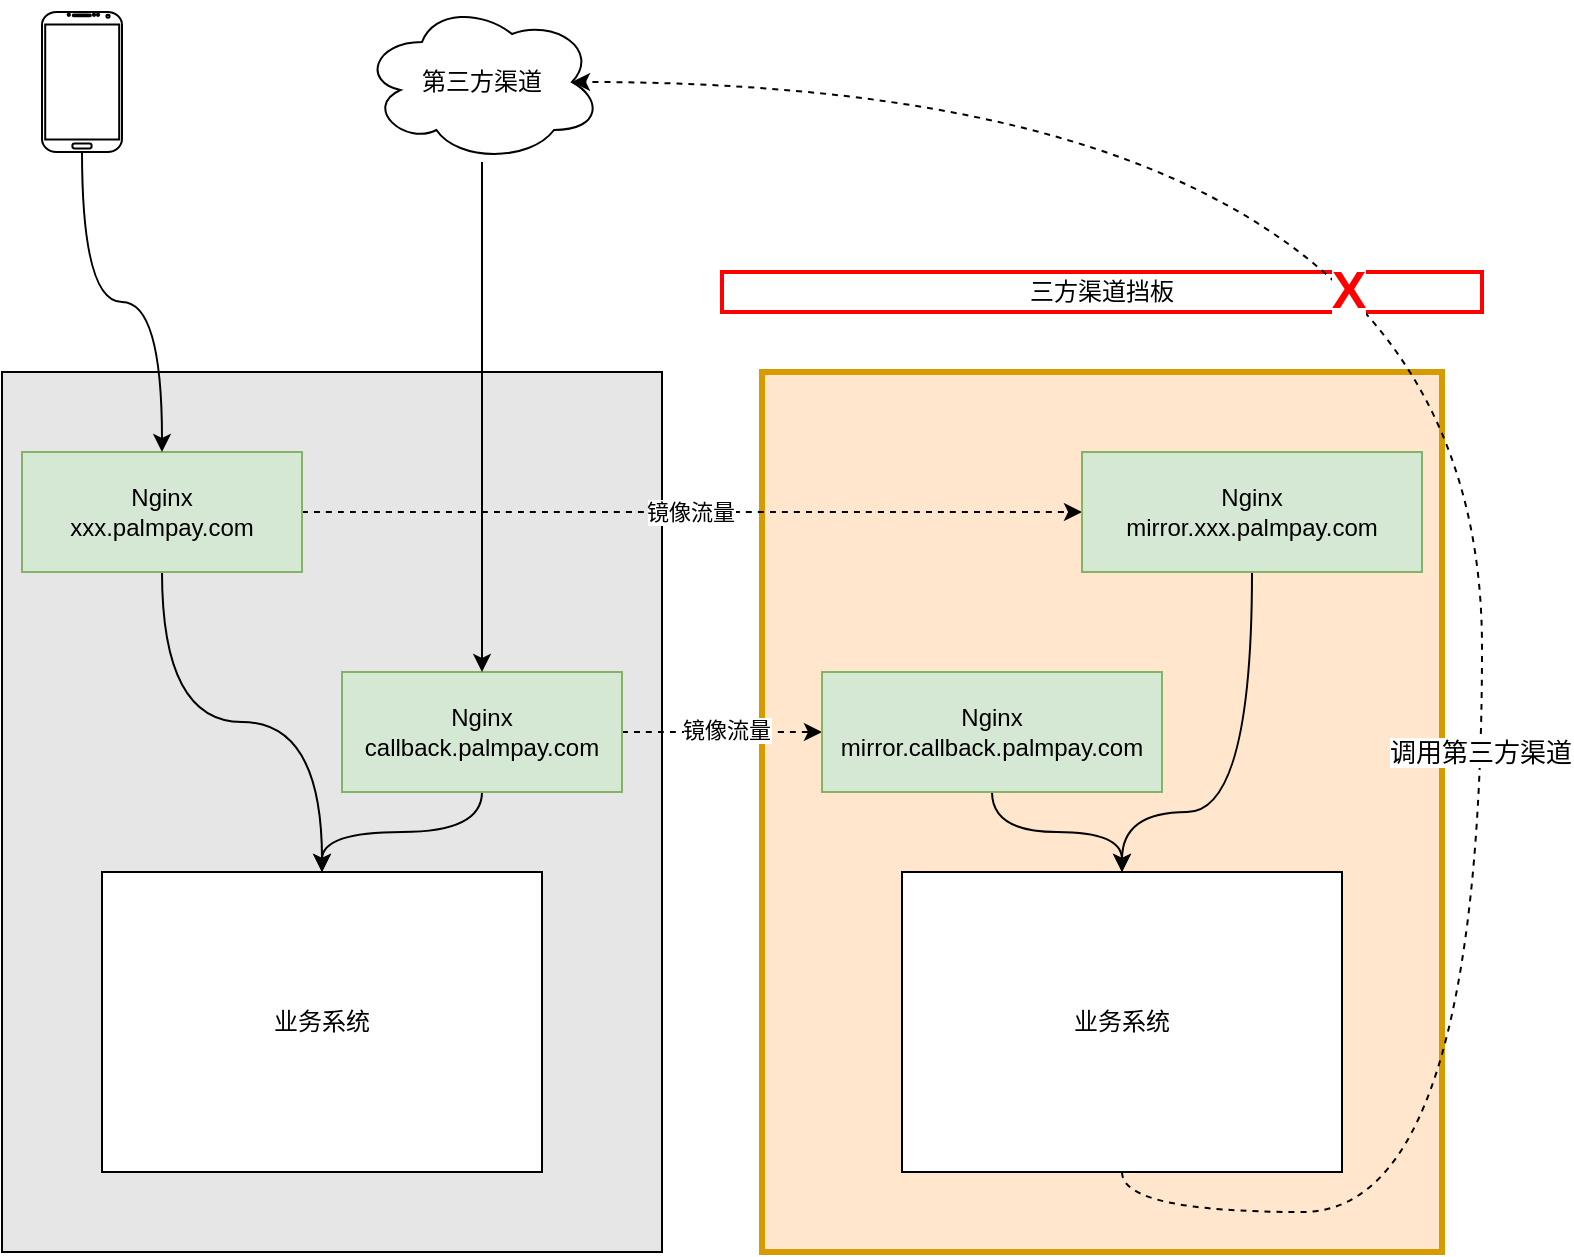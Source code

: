<mxfile version="20.4.0" type="github">
  <diagram id="OdbRNoy3vFBOWcBV_3Qq" name="第 1 页">
    <mxGraphModel dx="1298" dy="834" grid="1" gridSize="10" guides="1" tooltips="1" connect="1" arrows="1" fold="1" page="1" pageScale="1" pageWidth="827" pageHeight="1169" math="0" shadow="0">
      <root>
        <mxCell id="0" />
        <mxCell id="1" parent="0" />
        <mxCell id="q8unGH8EVhy42DJwBZNV-2" value="" style="verticalLabelPosition=bottom;verticalAlign=top;html=1;shadow=0;dashed=0;strokeWidth=1;shape=mxgraph.android.phone2;strokeColor=#000000;" vertex="1" parent="1">
          <mxGeometry x="60" y="70" width="40" height="70" as="geometry" />
        </mxCell>
        <mxCell id="q8unGH8EVhy42DJwBZNV-4" value="" style="rounded=0;whiteSpace=wrap;html=1;fillColor=#E6E6E6;" vertex="1" parent="1">
          <mxGeometry x="40" y="250" width="330" height="440" as="geometry" />
        </mxCell>
        <mxCell id="q8unGH8EVhy42DJwBZNV-5" value="" style="rounded=0;whiteSpace=wrap;html=1;fillColor=#ffe6cc;strokeColor=#d79b00;strokeWidth=3;" vertex="1" parent="1">
          <mxGeometry x="420" y="250" width="340" height="440" as="geometry" />
        </mxCell>
        <mxCell id="q8unGH8EVhy42DJwBZNV-9" style="edgeStyle=orthogonalEdgeStyle;curved=1;rounded=0;orthogonalLoop=1;jettySize=auto;html=1;dashed=1;" edge="1" parent="1" source="q8unGH8EVhy42DJwBZNV-6" target="q8unGH8EVhy42DJwBZNV-8">
          <mxGeometry relative="1" as="geometry" />
        </mxCell>
        <mxCell id="q8unGH8EVhy42DJwBZNV-10" value="镜像流量" style="edgeLabel;html=1;align=center;verticalAlign=middle;resizable=0;points=[];" vertex="1" connectable="0" parent="q8unGH8EVhy42DJwBZNV-9">
          <mxGeometry x="-0.104" y="3" relative="1" as="geometry">
            <mxPoint x="19" y="3" as="offset" />
          </mxGeometry>
        </mxCell>
        <mxCell id="q8unGH8EVhy42DJwBZNV-17" style="edgeStyle=orthogonalEdgeStyle;curved=1;rounded=0;orthogonalLoop=1;jettySize=auto;html=1;entryX=0.5;entryY=0;entryDx=0;entryDy=0;" edge="1" parent="1" source="q8unGH8EVhy42DJwBZNV-6" target="q8unGH8EVhy42DJwBZNV-15">
          <mxGeometry relative="1" as="geometry" />
        </mxCell>
        <mxCell id="q8unGH8EVhy42DJwBZNV-6" value="Nginx&lt;br&gt;xxx.palmpay.com" style="rounded=0;whiteSpace=wrap;html=1;strokeColor=#82b366;fillColor=#d5e8d4;" vertex="1" parent="1">
          <mxGeometry x="50" y="290" width="140" height="60" as="geometry" />
        </mxCell>
        <mxCell id="q8unGH8EVhy42DJwBZNV-7" style="edgeStyle=orthogonalEdgeStyle;rounded=0;orthogonalLoop=1;jettySize=auto;html=1;entryX=0.5;entryY=0;entryDx=0;entryDy=0;curved=1;exitX=0.5;exitY=0.993;exitDx=0;exitDy=0;exitPerimeter=0;" edge="1" parent="1" source="q8unGH8EVhy42DJwBZNV-2" target="q8unGH8EVhy42DJwBZNV-6">
          <mxGeometry relative="1" as="geometry" />
        </mxCell>
        <mxCell id="q8unGH8EVhy42DJwBZNV-21" style="edgeStyle=orthogonalEdgeStyle;curved=1;rounded=0;orthogonalLoop=1;jettySize=auto;html=1;entryX=0.5;entryY=0;entryDx=0;entryDy=0;" edge="1" parent="1" source="q8unGH8EVhy42DJwBZNV-8" target="q8unGH8EVhy42DJwBZNV-16">
          <mxGeometry relative="1" as="geometry">
            <Array as="points">
              <mxPoint x="665" y="470" />
              <mxPoint x="600" y="470" />
            </Array>
          </mxGeometry>
        </mxCell>
        <mxCell id="q8unGH8EVhy42DJwBZNV-8" value="Nginx&lt;br&gt;mirror.xxx.palmpay.com" style="rounded=0;whiteSpace=wrap;html=1;strokeColor=#82b366;fillColor=#d5e8d4;" vertex="1" parent="1">
          <mxGeometry x="580" y="290" width="170" height="60" as="geometry" />
        </mxCell>
        <mxCell id="q8unGH8EVhy42DJwBZNV-13" style="edgeStyle=orthogonalEdgeStyle;curved=1;rounded=0;orthogonalLoop=1;jettySize=auto;html=1;entryX=0;entryY=0.5;entryDx=0;entryDy=0;dashed=1;" edge="1" parent="1" source="q8unGH8EVhy42DJwBZNV-11" target="q8unGH8EVhy42DJwBZNV-12">
          <mxGeometry relative="1" as="geometry" />
        </mxCell>
        <mxCell id="q8unGH8EVhy42DJwBZNV-14" value="镜像流量" style="edgeLabel;html=1;align=center;verticalAlign=middle;resizable=0;points=[];" vertex="1" connectable="0" parent="q8unGH8EVhy42DJwBZNV-13">
          <mxGeometry x="0.029" y="2" relative="1" as="geometry">
            <mxPoint y="1" as="offset" />
          </mxGeometry>
        </mxCell>
        <mxCell id="q8unGH8EVhy42DJwBZNV-18" style="edgeStyle=orthogonalEdgeStyle;curved=1;rounded=0;orthogonalLoop=1;jettySize=auto;html=1;entryX=0.5;entryY=0;entryDx=0;entryDy=0;" edge="1" parent="1" source="q8unGH8EVhy42DJwBZNV-11" target="q8unGH8EVhy42DJwBZNV-15">
          <mxGeometry relative="1" as="geometry" />
        </mxCell>
        <mxCell id="q8unGH8EVhy42DJwBZNV-11" value="Nginx&lt;br&gt;callback.palmpay.com" style="rounded=0;whiteSpace=wrap;html=1;strokeColor=#82b366;fillColor=#d5e8d4;" vertex="1" parent="1">
          <mxGeometry x="210" y="400" width="140" height="60" as="geometry" />
        </mxCell>
        <mxCell id="q8unGH8EVhy42DJwBZNV-22" style="edgeStyle=orthogonalEdgeStyle;curved=1;rounded=0;orthogonalLoop=1;jettySize=auto;html=1;entryX=0.5;entryY=0;entryDx=0;entryDy=0;" edge="1" parent="1" source="q8unGH8EVhy42DJwBZNV-12" target="q8unGH8EVhy42DJwBZNV-16">
          <mxGeometry relative="1" as="geometry" />
        </mxCell>
        <mxCell id="q8unGH8EVhy42DJwBZNV-12" value="Nginx&lt;br&gt;mirror.callback.palmpay.com" style="rounded=0;whiteSpace=wrap;html=1;strokeColor=#82b366;fillColor=#d5e8d4;" vertex="1" parent="1">
          <mxGeometry x="450" y="400" width="170" height="60" as="geometry" />
        </mxCell>
        <mxCell id="q8unGH8EVhy42DJwBZNV-15" value="业务系统" style="rounded=0;whiteSpace=wrap;html=1;strokeColor=#000000;fillColor=#FFFFFF;" vertex="1" parent="1">
          <mxGeometry x="90" y="500" width="220" height="150" as="geometry" />
        </mxCell>
        <mxCell id="q8unGH8EVhy42DJwBZNV-16" value="业务系统" style="rounded=0;whiteSpace=wrap;html=1;strokeColor=#000000;fillColor=#FFFFFF;" vertex="1" parent="1">
          <mxGeometry x="490" y="500" width="220" height="150" as="geometry" />
        </mxCell>
        <mxCell id="q8unGH8EVhy42DJwBZNV-20" style="edgeStyle=orthogonalEdgeStyle;curved=1;rounded=0;orthogonalLoop=1;jettySize=auto;html=1;entryX=0.5;entryY=0;entryDx=0;entryDy=0;" edge="1" parent="1" source="q8unGH8EVhy42DJwBZNV-19" target="q8unGH8EVhy42DJwBZNV-11">
          <mxGeometry relative="1" as="geometry" />
        </mxCell>
        <mxCell id="q8unGH8EVhy42DJwBZNV-19" value="第三方渠道" style="ellipse;shape=cloud;whiteSpace=wrap;html=1;strokeColor=#000000;fillColor=#FFFFFF;" vertex="1" parent="1">
          <mxGeometry x="220" y="65" width="120" height="80" as="geometry" />
        </mxCell>
        <mxCell id="q8unGH8EVhy42DJwBZNV-23" value="三方渠道挡板" style="rounded=0;whiteSpace=wrap;html=1;strokeColor=#FF0000;strokeWidth=2;fillColor=#FFFFFF;" vertex="1" parent="1">
          <mxGeometry x="400" y="200" width="380" height="20" as="geometry" />
        </mxCell>
        <mxCell id="q8unGH8EVhy42DJwBZNV-24" style="edgeStyle=orthogonalEdgeStyle;curved=1;rounded=0;orthogonalLoop=1;jettySize=auto;html=1;entryX=0.875;entryY=0.5;entryDx=0;entryDy=0;entryPerimeter=0;exitX=0.5;exitY=1;exitDx=0;exitDy=0;dashed=1;" edge="1" parent="1" source="q8unGH8EVhy42DJwBZNV-16" target="q8unGH8EVhy42DJwBZNV-19">
          <mxGeometry relative="1" as="geometry">
            <Array as="points">
              <mxPoint x="600" y="670" />
              <mxPoint x="780" y="670" />
              <mxPoint x="780" y="105" />
            </Array>
          </mxGeometry>
        </mxCell>
        <mxCell id="q8unGH8EVhy42DJwBZNV-25" value="X" style="edgeLabel;html=1;align=center;verticalAlign=middle;resizable=0;points=[];fontStyle=1;fontSize=26;fontColor=#FF0000;" vertex="1" connectable="0" parent="q8unGH8EVhy42DJwBZNV-24">
          <mxGeometry x="0.086" y="67" relative="1" as="geometry">
            <mxPoint y="1" as="offset" />
          </mxGeometry>
        </mxCell>
        <mxCell id="q8unGH8EVhy42DJwBZNV-26" value="调用第三方渠道" style="edgeLabel;html=1;align=center;verticalAlign=middle;resizable=0;points=[];fontSize=13;fontColor=#000000;" vertex="1" connectable="0" parent="q8unGH8EVhy42DJwBZNV-24">
          <mxGeometry x="-0.294" y="1" relative="1" as="geometry">
            <mxPoint as="offset" />
          </mxGeometry>
        </mxCell>
      </root>
    </mxGraphModel>
  </diagram>
</mxfile>

